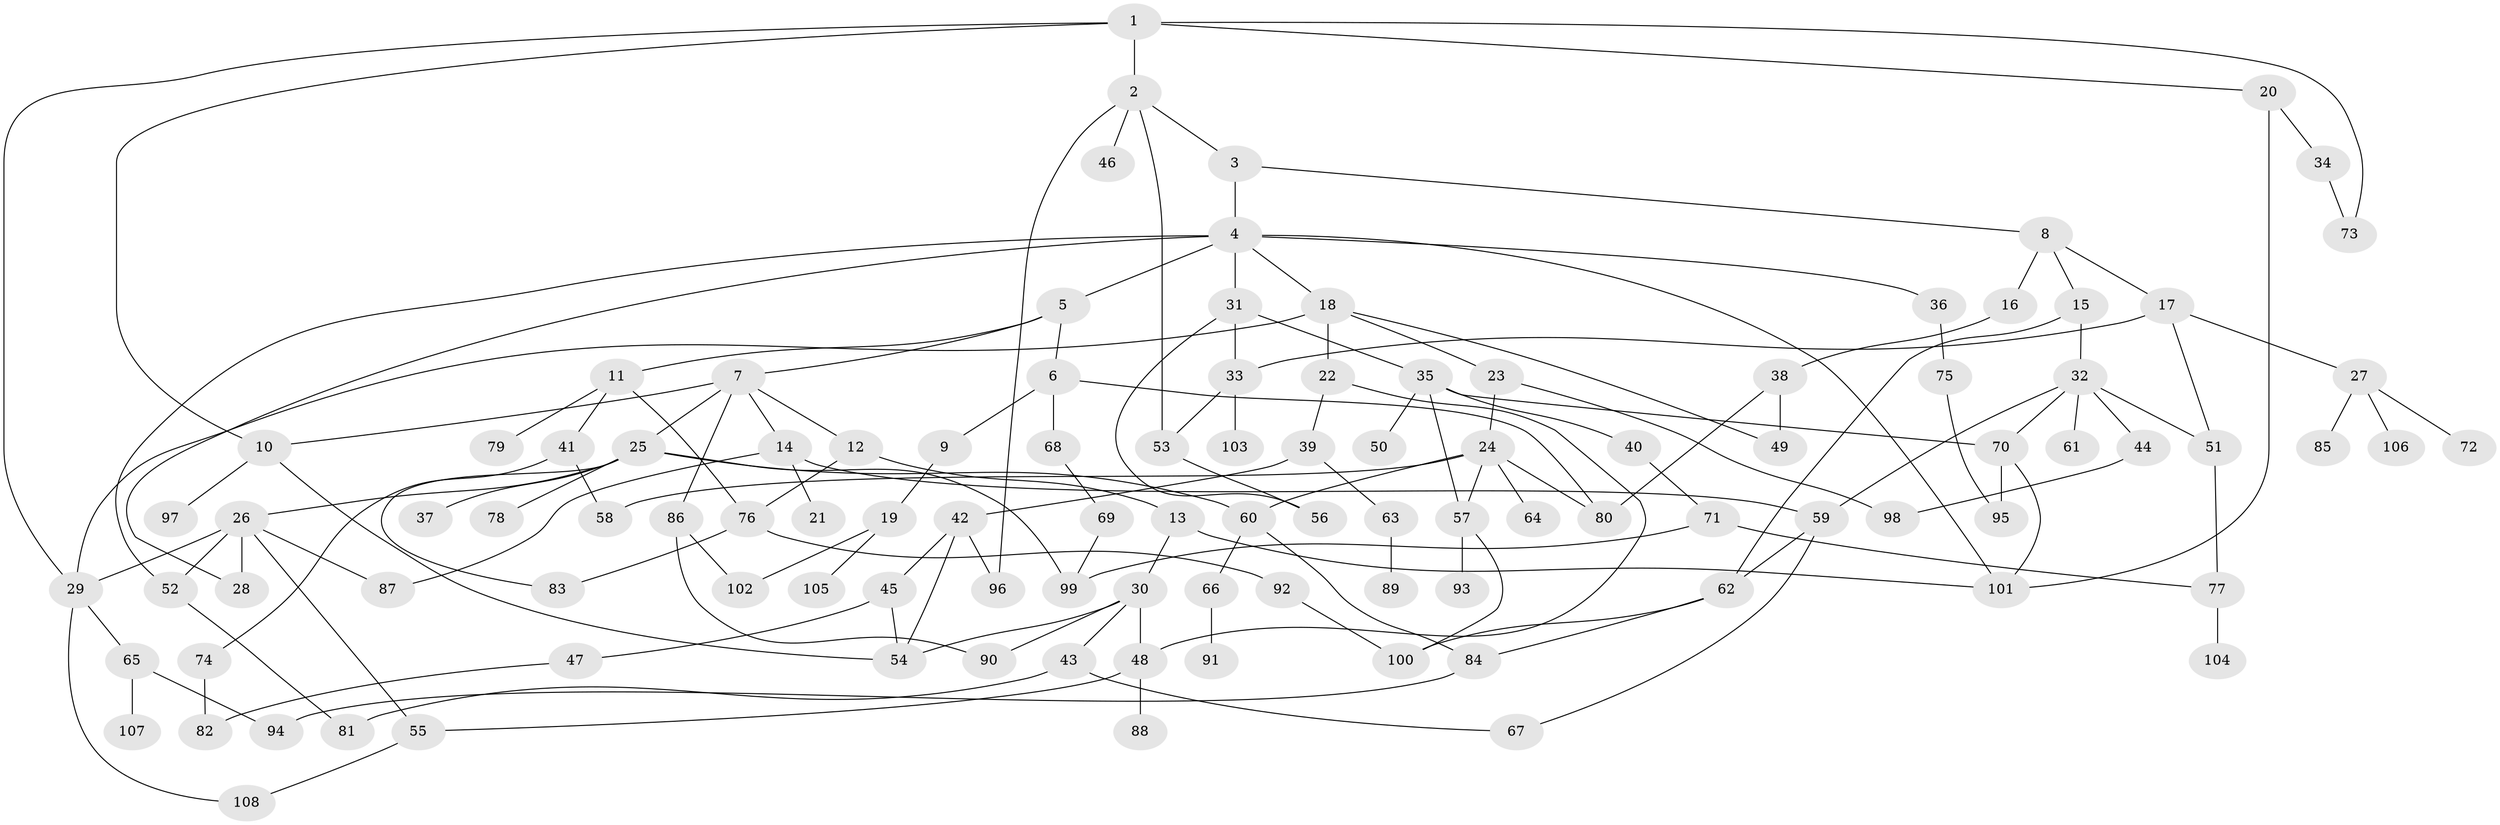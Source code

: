 // coarse degree distribution, {8: 0.0547945205479452, 5: 0.0547945205479452, 3: 0.3013698630136986, 10: 0.0136986301369863, 6: 0.0958904109589041, 2: 0.2191780821917808, 4: 0.0684931506849315, 1: 0.1917808219178082}
// Generated by graph-tools (version 1.1) at 2025/41/03/06/25 10:41:29]
// undirected, 108 vertices, 153 edges
graph export_dot {
graph [start="1"]
  node [color=gray90,style=filled];
  1;
  2;
  3;
  4;
  5;
  6;
  7;
  8;
  9;
  10;
  11;
  12;
  13;
  14;
  15;
  16;
  17;
  18;
  19;
  20;
  21;
  22;
  23;
  24;
  25;
  26;
  27;
  28;
  29;
  30;
  31;
  32;
  33;
  34;
  35;
  36;
  37;
  38;
  39;
  40;
  41;
  42;
  43;
  44;
  45;
  46;
  47;
  48;
  49;
  50;
  51;
  52;
  53;
  54;
  55;
  56;
  57;
  58;
  59;
  60;
  61;
  62;
  63;
  64;
  65;
  66;
  67;
  68;
  69;
  70;
  71;
  72;
  73;
  74;
  75;
  76;
  77;
  78;
  79;
  80;
  81;
  82;
  83;
  84;
  85;
  86;
  87;
  88;
  89;
  90;
  91;
  92;
  93;
  94;
  95;
  96;
  97;
  98;
  99;
  100;
  101;
  102;
  103;
  104;
  105;
  106;
  107;
  108;
  1 -- 2;
  1 -- 10;
  1 -- 20;
  1 -- 73;
  1 -- 29;
  2 -- 3;
  2 -- 46;
  2 -- 96;
  2 -- 53;
  3 -- 4;
  3 -- 8;
  4 -- 5;
  4 -- 18;
  4 -- 28;
  4 -- 31;
  4 -- 36;
  4 -- 52;
  4 -- 101;
  5 -- 6;
  5 -- 7;
  5 -- 11;
  6 -- 9;
  6 -- 68;
  6 -- 80;
  7 -- 12;
  7 -- 14;
  7 -- 25;
  7 -- 86;
  7 -- 10;
  8 -- 15;
  8 -- 16;
  8 -- 17;
  9 -- 19;
  10 -- 97;
  10 -- 54;
  11 -- 41;
  11 -- 76;
  11 -- 79;
  12 -- 13;
  12 -- 76;
  13 -- 30;
  13 -- 101;
  14 -- 21;
  14 -- 59;
  14 -- 87;
  15 -- 32;
  15 -- 62;
  16 -- 38;
  17 -- 27;
  17 -- 33;
  17 -- 51;
  18 -- 22;
  18 -- 23;
  18 -- 29;
  18 -- 49;
  19 -- 105;
  19 -- 102;
  20 -- 34;
  20 -- 101;
  22 -- 39;
  22 -- 48;
  23 -- 24;
  23 -- 98;
  24 -- 57;
  24 -- 64;
  24 -- 80;
  24 -- 58;
  24 -- 60;
  25 -- 26;
  25 -- 37;
  25 -- 60;
  25 -- 78;
  25 -- 99;
  25 -- 83;
  26 -- 55;
  26 -- 87;
  26 -- 28;
  26 -- 29;
  26 -- 52;
  27 -- 72;
  27 -- 85;
  27 -- 106;
  29 -- 65;
  29 -- 108;
  30 -- 43;
  30 -- 90;
  30 -- 54;
  30 -- 48;
  31 -- 35;
  31 -- 33;
  31 -- 56;
  32 -- 44;
  32 -- 51;
  32 -- 61;
  32 -- 70;
  32 -- 59;
  33 -- 53;
  33 -- 103;
  34 -- 73;
  35 -- 40;
  35 -- 50;
  35 -- 70;
  35 -- 57;
  36 -- 75;
  38 -- 49;
  38 -- 80;
  39 -- 42;
  39 -- 63;
  40 -- 71;
  41 -- 58;
  41 -- 74;
  42 -- 45;
  42 -- 54;
  42 -- 96;
  43 -- 67;
  43 -- 81;
  44 -- 98;
  45 -- 47;
  45 -- 54;
  47 -- 82;
  48 -- 88;
  48 -- 55;
  51 -- 77;
  52 -- 81;
  53 -- 56;
  55 -- 108;
  57 -- 93;
  57 -- 100;
  59 -- 62;
  59 -- 67;
  60 -- 66;
  60 -- 84;
  62 -- 84;
  62 -- 100;
  63 -- 89;
  65 -- 94;
  65 -- 107;
  66 -- 91;
  68 -- 69;
  69 -- 99;
  70 -- 101;
  70 -- 95;
  71 -- 77;
  71 -- 99;
  74 -- 82;
  75 -- 95;
  76 -- 83;
  76 -- 92;
  77 -- 104;
  84 -- 94;
  86 -- 102;
  86 -- 90;
  92 -- 100;
}
